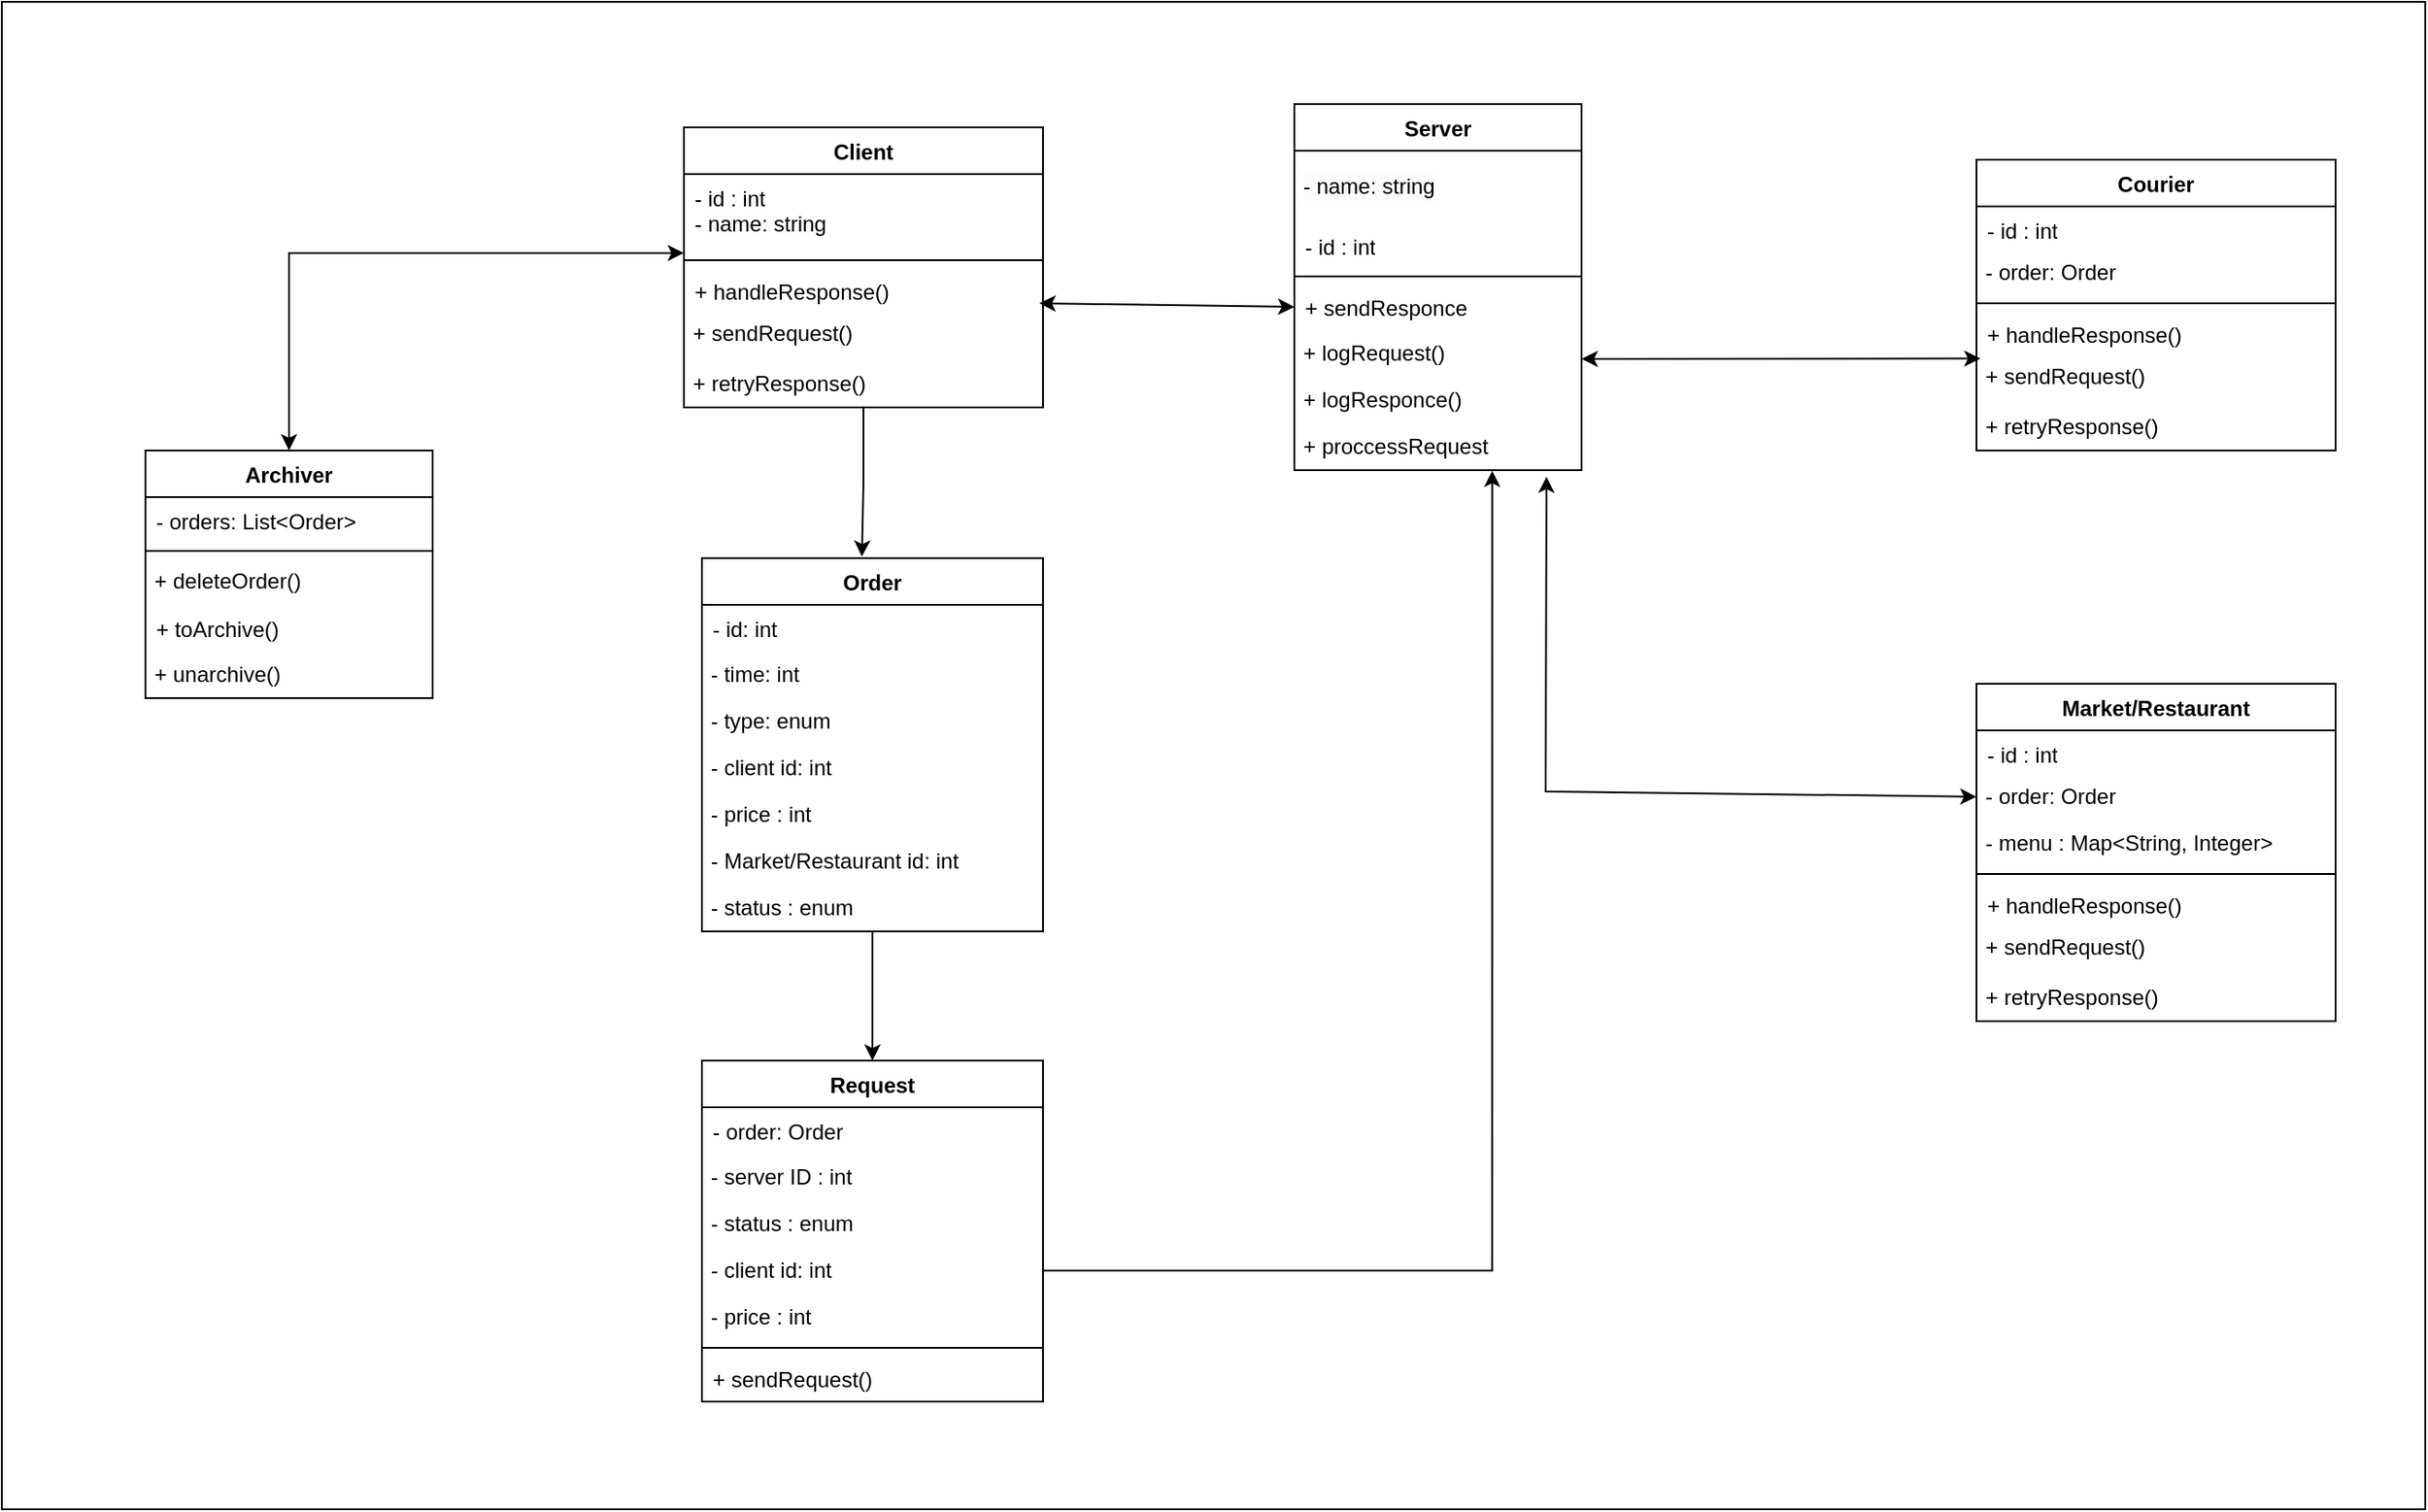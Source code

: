 <mxfile version="24.4.4" type="device">
  <diagram name="Page-1" id="c4acf3e9-155e-7222-9cf6-157b1a14988f">
    <mxGraphModel dx="2854" dy="1134" grid="1" gridSize="10" guides="1" tooltips="1" connect="1" arrows="1" fold="1" page="1" pageScale="1" pageWidth="850" pageHeight="1100" background="none" math="0" shadow="0">
      <root>
        <mxCell id="0" />
        <mxCell id="1" parent="0" />
        <mxCell id="4mwlnNehjEti526TnnCD-2" value="" style="rounded=0;whiteSpace=wrap;html=1;" vertex="1" parent="1">
          <mxGeometry x="-330" y="80" width="1350" height="840" as="geometry" />
        </mxCell>
        <mxCell id="cotpoK1zSVH-cl6vyA5l-1" value="Client" style="swimlane;fontStyle=1;align=center;verticalAlign=top;childLayout=stackLayout;horizontal=1;startSize=26;horizontalStack=0;resizeParent=1;resizeParentMax=0;resizeLast=0;collapsible=1;marginBottom=0;whiteSpace=wrap;html=1;" parent="1" vertex="1">
          <mxGeometry x="50" y="150" width="200" height="156" as="geometry" />
        </mxCell>
        <mxCell id="cotpoK1zSVH-cl6vyA5l-2" value="- id : int&lt;div&gt;- name: string&lt;/div&gt;" style="text;strokeColor=none;fillColor=none;align=left;verticalAlign=top;spacingLeft=4;spacingRight=4;overflow=hidden;rotatable=0;points=[[0,0.5],[1,0.5]];portConstraint=eastwest;whiteSpace=wrap;html=1;" parent="cotpoK1zSVH-cl6vyA5l-1" vertex="1">
          <mxGeometry y="26" width="200" height="44" as="geometry" />
        </mxCell>
        <mxCell id="cotpoK1zSVH-cl6vyA5l-3" value="" style="line;strokeWidth=1;fillColor=none;align=left;verticalAlign=middle;spacingTop=-1;spacingLeft=3;spacingRight=3;rotatable=0;labelPosition=right;points=[];portConstraint=eastwest;strokeColor=inherit;" parent="cotpoK1zSVH-cl6vyA5l-1" vertex="1">
          <mxGeometry y="70" width="200" height="8" as="geometry" />
        </mxCell>
        <mxCell id="cotpoK1zSVH-cl6vyA5l-4" value="+ handleResponse()" style="text;strokeColor=none;fillColor=none;align=left;verticalAlign=top;spacingLeft=4;spacingRight=4;overflow=hidden;rotatable=0;points=[[0,0.5],[1,0.5]];portConstraint=eastwest;whiteSpace=wrap;html=1;" parent="cotpoK1zSVH-cl6vyA5l-1" vertex="1">
          <mxGeometry y="78" width="200" height="22" as="geometry" />
        </mxCell>
        <mxCell id="cotpoK1zSVH-cl6vyA5l-5" value="&lt;span style=&quot;font-weight: normal;&quot;&gt;+ sendRequest()&lt;/span&gt;" style="text;align=left;fontStyle=1;verticalAlign=middle;spacingLeft=3;spacingRight=3;strokeColor=none;rotatable=0;points=[[0,0.5],[1,0.5]];portConstraint=eastwest;html=1;" parent="cotpoK1zSVH-cl6vyA5l-1" vertex="1">
          <mxGeometry y="100" width="200" height="30" as="geometry" />
        </mxCell>
        <mxCell id="cotpoK1zSVH-cl6vyA5l-6" value="+ retryResponse()" style="text;align=left;fontStyle=0;verticalAlign=middle;spacingLeft=3;spacingRight=3;strokeColor=none;rotatable=0;points=[[0,0.5],[1,0.5]];portConstraint=eastwest;html=1;" parent="cotpoK1zSVH-cl6vyA5l-1" vertex="1">
          <mxGeometry y="130" width="200" height="26" as="geometry" />
        </mxCell>
        <mxCell id="cotpoK1zSVH-cl6vyA5l-8" value="Server" style="swimlane;fontStyle=1;align=center;verticalAlign=top;childLayout=stackLayout;horizontal=1;startSize=26;horizontalStack=0;resizeParent=1;resizeParentMax=0;resizeLast=0;collapsible=1;marginBottom=0;whiteSpace=wrap;html=1;" parent="1" vertex="1">
          <mxGeometry x="390" y="137.005" width="160" height="204" as="geometry" />
        </mxCell>
        <mxCell id="cotpoK1zSVH-cl6vyA5l-12" value="&lt;div style=&quot;forced-color-adjust: none; color: rgb(0, 0, 0); font-family: Helvetica; font-size: 12px; font-style: normal; font-variant-ligatures: normal; font-variant-caps: normal; font-weight: 400; letter-spacing: normal; orphans: 2; text-align: left; text-indent: 0px; text-transform: none; widows: 2; word-spacing: 0px; -webkit-text-stroke-width: 0px; white-space: normal; background-color: rgb(251, 251, 251); text-decoration-thickness: initial; text-decoration-style: initial; text-decoration-color: initial;&quot;&gt;- name: string&lt;/div&gt;" style="text;align=left;fontStyle=0;verticalAlign=middle;spacingLeft=3;spacingRight=3;strokeColor=none;rotatable=0;points=[[0,0.5],[1,0.5]];portConstraint=eastwest;html=1;whiteSpace=wrap;" parent="cotpoK1zSVH-cl6vyA5l-8" vertex="1">
          <mxGeometry y="26" width="160" height="40" as="geometry" />
        </mxCell>
        <mxCell id="cotpoK1zSVH-cl6vyA5l-9" value="- id : int" style="text;strokeColor=none;fillColor=none;align=left;verticalAlign=top;spacingLeft=4;spacingRight=4;overflow=hidden;rotatable=0;points=[[0,0.5],[1,0.5]];portConstraint=eastwest;whiteSpace=wrap;html=1;" parent="cotpoK1zSVH-cl6vyA5l-8" vertex="1">
          <mxGeometry y="66" width="160" height="26" as="geometry" />
        </mxCell>
        <mxCell id="cotpoK1zSVH-cl6vyA5l-10" value="" style="line;strokeWidth=1;fillColor=none;align=left;verticalAlign=middle;spacingTop=-1;spacingLeft=3;spacingRight=3;rotatable=0;labelPosition=right;points=[];portConstraint=eastwest;strokeColor=inherit;" parent="cotpoK1zSVH-cl6vyA5l-8" vertex="1">
          <mxGeometry y="92" width="160" height="8" as="geometry" />
        </mxCell>
        <mxCell id="cotpoK1zSVH-cl6vyA5l-11" value="+ sendResponce" style="text;strokeColor=none;fillColor=none;align=left;verticalAlign=top;spacingLeft=4;spacingRight=4;overflow=hidden;rotatable=0;points=[[0,0.5],[1,0.5]];portConstraint=eastwest;whiteSpace=wrap;html=1;" parent="cotpoK1zSVH-cl6vyA5l-8" vertex="1">
          <mxGeometry y="100" width="160" height="26" as="geometry" />
        </mxCell>
        <mxCell id="cotpoK1zSVH-cl6vyA5l-14" value="+ logRequest()" style="text;align=left;fontStyle=0;verticalAlign=middle;spacingLeft=3;spacingRight=3;strokeColor=none;rotatable=0;points=[[0,0.5],[1,0.5]];portConstraint=eastwest;html=1;" parent="cotpoK1zSVH-cl6vyA5l-8" vertex="1">
          <mxGeometry y="126" width="160" height="26" as="geometry" />
        </mxCell>
        <mxCell id="cotpoK1zSVH-cl6vyA5l-15" value="+ logResponce()" style="text;align=left;fontStyle=0;verticalAlign=middle;spacingLeft=3;spacingRight=3;strokeColor=none;rotatable=0;points=[[0,0.5],[1,0.5]];portConstraint=eastwest;html=1;" parent="cotpoK1zSVH-cl6vyA5l-8" vertex="1">
          <mxGeometry y="152" width="160" height="26" as="geometry" />
        </mxCell>
        <mxCell id="cotpoK1zSVH-cl6vyA5l-13" value="+ proccessRequest" style="text;align=left;fontStyle=0;verticalAlign=middle;spacingLeft=3;spacingRight=3;strokeColor=none;rotatable=0;points=[[0,0.5],[1,0.5]];portConstraint=eastwest;html=1;" parent="cotpoK1zSVH-cl6vyA5l-8" vertex="1">
          <mxGeometry y="178" width="160" height="26" as="geometry" />
        </mxCell>
        <mxCell id="cotpoK1zSVH-cl6vyA5l-35" style="edgeStyle=orthogonalEdgeStyle;rounded=0;orthogonalLoop=1;jettySize=auto;html=1;entryX=0.5;entryY=0;entryDx=0;entryDy=0;" parent="1" source="cotpoK1zSVH-cl6vyA5l-16" target="cotpoK1zSVH-cl6vyA5l-26" edge="1">
          <mxGeometry relative="1" as="geometry" />
        </mxCell>
        <mxCell id="cotpoK1zSVH-cl6vyA5l-16" value="Order" style="swimlane;fontStyle=1;align=center;verticalAlign=top;childLayout=stackLayout;horizontal=1;startSize=26;horizontalStack=0;resizeParent=1;resizeParentMax=0;resizeLast=0;collapsible=1;marginBottom=0;whiteSpace=wrap;html=1;" parent="1" vertex="1">
          <mxGeometry x="60" y="390" width="190" height="208" as="geometry" />
        </mxCell>
        <mxCell id="cotpoK1zSVH-cl6vyA5l-17" value="- id: int" style="text;strokeColor=none;fillColor=none;align=left;verticalAlign=top;spacingLeft=4;spacingRight=4;overflow=hidden;rotatable=0;points=[[0,0.5],[1,0.5]];portConstraint=eastwest;whiteSpace=wrap;html=1;" parent="cotpoK1zSVH-cl6vyA5l-16" vertex="1">
          <mxGeometry y="26" width="190" height="26" as="geometry" />
        </mxCell>
        <mxCell id="cotpoK1zSVH-cl6vyA5l-20" value="- time: int" style="text;align=left;fontStyle=0;verticalAlign=middle;spacingLeft=3;spacingRight=3;strokeColor=none;rotatable=0;points=[[0,0.5],[1,0.5]];portConstraint=eastwest;html=1;" parent="cotpoK1zSVH-cl6vyA5l-16" vertex="1">
          <mxGeometry y="52" width="190" height="26" as="geometry" />
        </mxCell>
        <mxCell id="cotpoK1zSVH-cl6vyA5l-22" value="- type: enum" style="text;align=left;fontStyle=0;verticalAlign=middle;spacingLeft=3;spacingRight=3;strokeColor=none;rotatable=0;points=[[0,0.5],[1,0.5]];portConstraint=eastwest;html=1;" parent="cotpoK1zSVH-cl6vyA5l-16" vertex="1">
          <mxGeometry y="78" width="190" height="26" as="geometry" />
        </mxCell>
        <mxCell id="cotpoK1zSVH-cl6vyA5l-21" value="- client id: int" style="text;align=left;fontStyle=0;verticalAlign=middle;spacingLeft=3;spacingRight=3;strokeColor=none;rotatable=0;points=[[0,0.5],[1,0.5]];portConstraint=eastwest;html=1;" parent="cotpoK1zSVH-cl6vyA5l-16" vertex="1">
          <mxGeometry y="104" width="190" height="26" as="geometry" />
        </mxCell>
        <mxCell id="cotpoK1zSVH-cl6vyA5l-24" value="- price : int" style="text;align=left;fontStyle=0;verticalAlign=middle;spacingLeft=3;spacingRight=3;strokeColor=none;rotatable=0;points=[[0,0.5],[1,0.5]];portConstraint=eastwest;html=1;" parent="cotpoK1zSVH-cl6vyA5l-16" vertex="1">
          <mxGeometry y="130" width="190" height="26" as="geometry" />
        </mxCell>
        <mxCell id="4mwlnNehjEti526TnnCD-1" value="- Market/Restaurant id: int" style="text;align=left;fontStyle=0;verticalAlign=middle;spacingLeft=3;spacingRight=3;strokeColor=none;rotatable=0;points=[[0,0.5],[1,0.5]];portConstraint=eastwest;html=1;" vertex="1" parent="cotpoK1zSVH-cl6vyA5l-16">
          <mxGeometry y="156" width="190" height="26" as="geometry" />
        </mxCell>
        <mxCell id="cotpoK1zSVH-cl6vyA5l-23" value="- status : enum" style="text;align=left;fontStyle=0;verticalAlign=middle;spacingLeft=3;spacingRight=3;strokeColor=none;rotatable=0;points=[[0,0.5],[1,0.5]];portConstraint=eastwest;html=1;" parent="cotpoK1zSVH-cl6vyA5l-16" vertex="1">
          <mxGeometry y="182" width="190" height="26" as="geometry" />
        </mxCell>
        <mxCell id="cotpoK1zSVH-cl6vyA5l-25" style="edgeStyle=orthogonalEdgeStyle;rounded=0;orthogonalLoop=1;jettySize=auto;html=1;entryX=0.469;entryY=-0.004;entryDx=0;entryDy=0;entryPerimeter=0;" parent="1" source="cotpoK1zSVH-cl6vyA5l-1" target="cotpoK1zSVH-cl6vyA5l-16" edge="1">
          <mxGeometry relative="1" as="geometry">
            <mxPoint x="150" y="370" as="targetPoint" />
          </mxGeometry>
        </mxCell>
        <mxCell id="cotpoK1zSVH-cl6vyA5l-26" value="Request" style="swimlane;fontStyle=1;align=center;verticalAlign=top;childLayout=stackLayout;horizontal=1;startSize=26;horizontalStack=0;resizeParent=1;resizeParentMax=0;resizeLast=0;collapsible=1;marginBottom=0;whiteSpace=wrap;html=1;" parent="1" vertex="1">
          <mxGeometry x="60" y="670" width="190" height="190" as="geometry" />
        </mxCell>
        <mxCell id="cotpoK1zSVH-cl6vyA5l-27" value="- order: Order" style="text;strokeColor=none;fillColor=none;align=left;verticalAlign=top;spacingLeft=4;spacingRight=4;overflow=hidden;rotatable=0;points=[[0,0.5],[1,0.5]];portConstraint=eastwest;whiteSpace=wrap;html=1;" parent="cotpoK1zSVH-cl6vyA5l-26" vertex="1">
          <mxGeometry y="26" width="190" height="26" as="geometry" />
        </mxCell>
        <mxCell id="cotpoK1zSVH-cl6vyA5l-28" value="- server ID : int" style="text;align=left;fontStyle=0;verticalAlign=middle;spacingLeft=3;spacingRight=3;strokeColor=none;rotatable=0;points=[[0,0.5],[1,0.5]];portConstraint=eastwest;html=1;" parent="cotpoK1zSVH-cl6vyA5l-26" vertex="1">
          <mxGeometry y="52" width="190" height="26" as="geometry" />
        </mxCell>
        <mxCell id="cotpoK1zSVH-cl6vyA5l-29" value="- status : enum" style="text;align=left;fontStyle=0;verticalAlign=middle;spacingLeft=3;spacingRight=3;strokeColor=none;rotatable=0;points=[[0,0.5],[1,0.5]];portConstraint=eastwest;html=1;" parent="cotpoK1zSVH-cl6vyA5l-26" vertex="1">
          <mxGeometry y="78" width="190" height="26" as="geometry" />
        </mxCell>
        <mxCell id="cotpoK1zSVH-cl6vyA5l-30" value="- client id: int" style="text;align=left;fontStyle=0;verticalAlign=middle;spacingLeft=3;spacingRight=3;strokeColor=none;rotatable=0;points=[[0,0.5],[1,0.5]];portConstraint=eastwest;html=1;" parent="cotpoK1zSVH-cl6vyA5l-26" vertex="1">
          <mxGeometry y="104" width="190" height="26" as="geometry" />
        </mxCell>
        <mxCell id="cotpoK1zSVH-cl6vyA5l-31" value="- price : int" style="text;align=left;fontStyle=0;verticalAlign=middle;spacingLeft=3;spacingRight=3;strokeColor=none;rotatable=0;points=[[0,0.5],[1,0.5]];portConstraint=eastwest;html=1;" parent="cotpoK1zSVH-cl6vyA5l-26" vertex="1">
          <mxGeometry y="130" width="190" height="26" as="geometry" />
        </mxCell>
        <mxCell id="cotpoK1zSVH-cl6vyA5l-33" value="" style="line;strokeWidth=1;fillColor=none;align=left;verticalAlign=middle;spacingTop=-1;spacingLeft=3;spacingRight=3;rotatable=0;labelPosition=right;points=[];portConstraint=eastwest;strokeColor=inherit;" parent="cotpoK1zSVH-cl6vyA5l-26" vertex="1">
          <mxGeometry y="156" width="190" height="8" as="geometry" />
        </mxCell>
        <mxCell id="cotpoK1zSVH-cl6vyA5l-34" value="+ sendRequest()" style="text;strokeColor=none;fillColor=none;align=left;verticalAlign=top;spacingLeft=4;spacingRight=4;overflow=hidden;rotatable=0;points=[[0,0.5],[1,0.5]];portConstraint=eastwest;whiteSpace=wrap;html=1;" parent="cotpoK1zSVH-cl6vyA5l-26" vertex="1">
          <mxGeometry y="164" width="190" height="26" as="geometry" />
        </mxCell>
        <mxCell id="cotpoK1zSVH-cl6vyA5l-44" style="edgeStyle=orthogonalEdgeStyle;rounded=0;orthogonalLoop=1;jettySize=auto;html=1;entryX=0.689;entryY=1.012;entryDx=0;entryDy=0;entryPerimeter=0;" parent="1" source="cotpoK1zSVH-cl6vyA5l-30" target="cotpoK1zSVH-cl6vyA5l-13" edge="1">
          <mxGeometry relative="1" as="geometry">
            <mxPoint x="500" y="350" as="targetPoint" />
            <Array as="points">
              <mxPoint x="500" y="787" />
            </Array>
          </mxGeometry>
        </mxCell>
        <mxCell id="cotpoK1zSVH-cl6vyA5l-45" value="Courier" style="swimlane;fontStyle=1;align=center;verticalAlign=top;childLayout=stackLayout;horizontal=1;startSize=26;horizontalStack=0;resizeParent=1;resizeParentMax=0;resizeLast=0;collapsible=1;marginBottom=0;whiteSpace=wrap;html=1;" parent="1" vertex="1">
          <mxGeometry x="770" y="168" width="200" height="162" as="geometry" />
        </mxCell>
        <mxCell id="cotpoK1zSVH-cl6vyA5l-46" value="- id : int" style="text;strokeColor=none;fillColor=none;align=left;verticalAlign=top;spacingLeft=4;spacingRight=4;overflow=hidden;rotatable=0;points=[[0,0.5],[1,0.5]];portConstraint=eastwest;whiteSpace=wrap;html=1;" parent="cotpoK1zSVH-cl6vyA5l-45" vertex="1">
          <mxGeometry y="26" width="200" height="24" as="geometry" />
        </mxCell>
        <mxCell id="cotpoK1zSVH-cl6vyA5l-63" value="&lt;span style=&quot;font-weight: normal;&quot;&gt;- order: Order&lt;/span&gt;" style="text;align=left;fontStyle=1;verticalAlign=middle;spacingLeft=3;spacingRight=3;strokeColor=none;rotatable=0;points=[[0,0.5],[1,0.5]];portConstraint=eastwest;html=1;" parent="cotpoK1zSVH-cl6vyA5l-45" vertex="1">
          <mxGeometry y="50" width="200" height="26" as="geometry" />
        </mxCell>
        <mxCell id="cotpoK1zSVH-cl6vyA5l-47" value="" style="line;strokeWidth=1;fillColor=none;align=left;verticalAlign=middle;spacingTop=-1;spacingLeft=3;spacingRight=3;rotatable=0;labelPosition=right;points=[];portConstraint=eastwest;strokeColor=inherit;" parent="cotpoK1zSVH-cl6vyA5l-45" vertex="1">
          <mxGeometry y="76" width="200" height="8" as="geometry" />
        </mxCell>
        <mxCell id="cotpoK1zSVH-cl6vyA5l-48" value="+ handleResponse()" style="text;strokeColor=none;fillColor=none;align=left;verticalAlign=top;spacingLeft=4;spacingRight=4;overflow=hidden;rotatable=0;points=[[0,0.5],[1,0.5]];portConstraint=eastwest;whiteSpace=wrap;html=1;" parent="cotpoK1zSVH-cl6vyA5l-45" vertex="1">
          <mxGeometry y="84" width="200" height="22" as="geometry" />
        </mxCell>
        <mxCell id="cotpoK1zSVH-cl6vyA5l-49" value="&lt;span style=&quot;font-weight: normal;&quot;&gt;+ sendRequest()&lt;/span&gt;" style="text;align=left;fontStyle=1;verticalAlign=middle;spacingLeft=3;spacingRight=3;strokeColor=none;rotatable=0;points=[[0,0.5],[1,0.5]];portConstraint=eastwest;html=1;" parent="cotpoK1zSVH-cl6vyA5l-45" vertex="1">
          <mxGeometry y="106" width="200" height="30" as="geometry" />
        </mxCell>
        <mxCell id="cotpoK1zSVH-cl6vyA5l-50" value="+ retryResponse()" style="text;align=left;fontStyle=0;verticalAlign=middle;spacingLeft=3;spacingRight=3;strokeColor=none;rotatable=0;points=[[0,0.5],[1,0.5]];portConstraint=eastwest;html=1;" parent="cotpoK1zSVH-cl6vyA5l-45" vertex="1">
          <mxGeometry y="136" width="200" height="26" as="geometry" />
        </mxCell>
        <mxCell id="cotpoK1zSVH-cl6vyA5l-52" value="" style="endArrow=classic;startArrow=classic;html=1;rounded=0;entryX=0;entryY=0.5;entryDx=0;entryDy=0;exitX=0.99;exitY=-0.067;exitDx=0;exitDy=0;exitPerimeter=0;" parent="1" source="cotpoK1zSVH-cl6vyA5l-5" target="cotpoK1zSVH-cl6vyA5l-11" edge="1">
          <mxGeometry width="50" height="50" relative="1" as="geometry">
            <mxPoint x="250" y="250" as="sourcePoint" />
            <mxPoint x="300" y="200" as="targetPoint" />
          </mxGeometry>
        </mxCell>
        <mxCell id="cotpoK1zSVH-cl6vyA5l-54" value="" style="endArrow=classic;startArrow=classic;html=1;rounded=0;entryX=0.011;entryY=1.218;entryDx=0;entryDy=0;entryPerimeter=0;" parent="1" target="cotpoK1zSVH-cl6vyA5l-48" edge="1">
          <mxGeometry width="50" height="50" relative="1" as="geometry">
            <mxPoint x="550" y="279" as="sourcePoint" />
            <mxPoint x="570" y="470" as="targetPoint" />
          </mxGeometry>
        </mxCell>
        <mxCell id="cotpoK1zSVH-cl6vyA5l-55" value="Archiver" style="swimlane;fontStyle=1;align=center;verticalAlign=top;childLayout=stackLayout;horizontal=1;startSize=26;horizontalStack=0;resizeParent=1;resizeParentMax=0;resizeLast=0;collapsible=1;marginBottom=0;whiteSpace=wrap;html=1;" parent="1" vertex="1">
          <mxGeometry x="-250" y="330" width="160" height="138" as="geometry" />
        </mxCell>
        <mxCell id="cotpoK1zSVH-cl6vyA5l-56" value="- orders: List&amp;lt;Order&amp;gt;" style="text;strokeColor=none;fillColor=none;align=left;verticalAlign=top;spacingLeft=4;spacingRight=4;overflow=hidden;rotatable=0;points=[[0,0.5],[1,0.5]];portConstraint=eastwest;whiteSpace=wrap;html=1;" parent="cotpoK1zSVH-cl6vyA5l-55" vertex="1">
          <mxGeometry y="26" width="160" height="26" as="geometry" />
        </mxCell>
        <mxCell id="cotpoK1zSVH-cl6vyA5l-57" value="" style="line;strokeWidth=1;fillColor=none;align=left;verticalAlign=middle;spacingTop=-1;spacingLeft=3;spacingRight=3;rotatable=0;labelPosition=right;points=[];portConstraint=eastwest;strokeColor=inherit;" parent="cotpoK1zSVH-cl6vyA5l-55" vertex="1">
          <mxGeometry y="52" width="160" height="8" as="geometry" />
        </mxCell>
        <mxCell id="cotpoK1zSVH-cl6vyA5l-59" value="+ deleteOrder()" style="text;align=left;fontStyle=0;verticalAlign=middle;spacingLeft=3;spacingRight=3;strokeColor=none;rotatable=0;points=[[0,0.5],[1,0.5]];portConstraint=eastwest;html=1;" parent="cotpoK1zSVH-cl6vyA5l-55" vertex="1">
          <mxGeometry y="60" width="160" height="26" as="geometry" />
        </mxCell>
        <mxCell id="cotpoK1zSVH-cl6vyA5l-58" value="+ toArchive()" style="text;strokeColor=none;fillColor=none;align=left;verticalAlign=top;spacingLeft=4;spacingRight=4;overflow=hidden;rotatable=0;points=[[0,0.5],[1,0.5]];portConstraint=eastwest;whiteSpace=wrap;html=1;" parent="cotpoK1zSVH-cl6vyA5l-55" vertex="1">
          <mxGeometry y="86" width="160" height="26" as="geometry" />
        </mxCell>
        <mxCell id="cotpoK1zSVH-cl6vyA5l-66" value="+ unarchive()" style="text;align=left;fontStyle=0;verticalAlign=middle;spacingLeft=3;spacingRight=3;strokeColor=none;rotatable=0;points=[[0,0.5],[1,0.5]];portConstraint=eastwest;html=1;" parent="cotpoK1zSVH-cl6vyA5l-55" vertex="1">
          <mxGeometry y="112" width="160" height="26" as="geometry" />
        </mxCell>
        <mxCell id="cotpoK1zSVH-cl6vyA5l-65" value="" style="endArrow=classic;startArrow=classic;html=1;rounded=0;entryX=0;entryY=-0.364;entryDx=0;entryDy=0;entryPerimeter=0;" parent="1" source="cotpoK1zSVH-cl6vyA5l-55" target="cotpoK1zSVH-cl6vyA5l-4" edge="1">
          <mxGeometry width="50" height="50" relative="1" as="geometry">
            <mxPoint x="-150" y="253" as="sourcePoint" />
            <mxPoint x="-100" y="203" as="targetPoint" />
            <Array as="points">
              <mxPoint x="-170" y="220" />
            </Array>
          </mxGeometry>
        </mxCell>
        <mxCell id="cotpoK1zSVH-cl6vyA5l-67" value="Market/Restaurant" style="swimlane;fontStyle=1;align=center;verticalAlign=top;childLayout=stackLayout;horizontal=1;startSize=26;horizontalStack=0;resizeParent=1;resizeParentMax=0;resizeLast=0;collapsible=1;marginBottom=0;whiteSpace=wrap;html=1;" parent="1" vertex="1">
          <mxGeometry x="770" y="460" width="200" height="188" as="geometry" />
        </mxCell>
        <mxCell id="cotpoK1zSVH-cl6vyA5l-68" value="- id : int" style="text;strokeColor=none;fillColor=none;align=left;verticalAlign=top;spacingLeft=4;spacingRight=4;overflow=hidden;rotatable=0;points=[[0,0.5],[1,0.5]];portConstraint=eastwest;whiteSpace=wrap;html=1;" parent="cotpoK1zSVH-cl6vyA5l-67" vertex="1">
          <mxGeometry y="26" width="200" height="24" as="geometry" />
        </mxCell>
        <mxCell id="cotpoK1zSVH-cl6vyA5l-69" value="&lt;span style=&quot;font-weight: normal;&quot;&gt;- order: Order&lt;/span&gt;" style="text;align=left;fontStyle=1;verticalAlign=middle;spacingLeft=3;spacingRight=3;strokeColor=none;rotatable=0;points=[[0,0.5],[1,0.5]];portConstraint=eastwest;html=1;" parent="cotpoK1zSVH-cl6vyA5l-67" vertex="1">
          <mxGeometry y="50" width="200" height="26" as="geometry" />
        </mxCell>
        <mxCell id="cotpoK1zSVH-cl6vyA5l-75" value="- menu : Map&amp;lt;String, Integer&amp;gt;" style="text;align=left;fontStyle=0;verticalAlign=middle;spacingLeft=3;spacingRight=3;strokeColor=none;rotatable=0;points=[[0,0.5],[1,0.5]];portConstraint=eastwest;html=1;" parent="cotpoK1zSVH-cl6vyA5l-67" vertex="1">
          <mxGeometry y="76" width="200" height="26" as="geometry" />
        </mxCell>
        <mxCell id="cotpoK1zSVH-cl6vyA5l-70" value="" style="line;strokeWidth=1;fillColor=none;align=left;verticalAlign=middle;spacingTop=-1;spacingLeft=3;spacingRight=3;rotatable=0;labelPosition=right;points=[];portConstraint=eastwest;strokeColor=inherit;" parent="cotpoK1zSVH-cl6vyA5l-67" vertex="1">
          <mxGeometry y="102" width="200" height="8" as="geometry" />
        </mxCell>
        <mxCell id="cotpoK1zSVH-cl6vyA5l-71" value="+ handleResponse()" style="text;strokeColor=none;fillColor=none;align=left;verticalAlign=top;spacingLeft=4;spacingRight=4;overflow=hidden;rotatable=0;points=[[0,0.5],[1,0.5]];portConstraint=eastwest;whiteSpace=wrap;html=1;" parent="cotpoK1zSVH-cl6vyA5l-67" vertex="1">
          <mxGeometry y="110" width="200" height="22" as="geometry" />
        </mxCell>
        <mxCell id="cotpoK1zSVH-cl6vyA5l-72" value="&lt;span style=&quot;font-weight: normal;&quot;&gt;+ sendRequest()&lt;/span&gt;" style="text;align=left;fontStyle=1;verticalAlign=middle;spacingLeft=3;spacingRight=3;strokeColor=none;rotatable=0;points=[[0,0.5],[1,0.5]];portConstraint=eastwest;html=1;" parent="cotpoK1zSVH-cl6vyA5l-67" vertex="1">
          <mxGeometry y="132" width="200" height="30" as="geometry" />
        </mxCell>
        <mxCell id="cotpoK1zSVH-cl6vyA5l-73" value="+ retryResponse()" style="text;align=left;fontStyle=0;verticalAlign=middle;spacingLeft=3;spacingRight=3;strokeColor=none;rotatable=0;points=[[0,0.5],[1,0.5]];portConstraint=eastwest;html=1;" parent="cotpoK1zSVH-cl6vyA5l-67" vertex="1">
          <mxGeometry y="162" width="200" height="26" as="geometry" />
        </mxCell>
        <mxCell id="cotpoK1zSVH-cl6vyA5l-74" value="" style="endArrow=classic;startArrow=classic;html=1;rounded=0;entryX=0;entryY=0.5;entryDx=0;entryDy=0;exitX=0.878;exitY=1.137;exitDx=0;exitDy=0;exitPerimeter=0;" parent="1" source="cotpoK1zSVH-cl6vyA5l-13" target="cotpoK1zSVH-cl6vyA5l-69" edge="1">
          <mxGeometry width="50" height="50" relative="1" as="geometry">
            <mxPoint x="590" y="520" as="sourcePoint" />
            <mxPoint x="640" y="470" as="targetPoint" />
            <Array as="points">
              <mxPoint x="530" y="520" />
            </Array>
          </mxGeometry>
        </mxCell>
      </root>
    </mxGraphModel>
  </diagram>
</mxfile>
